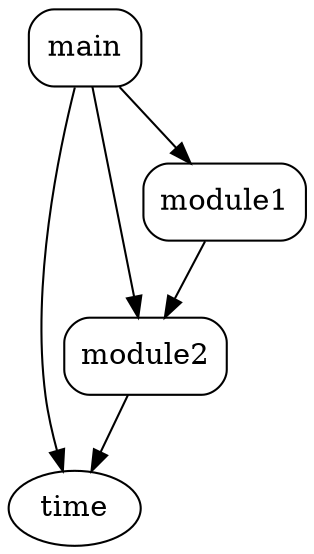digraph G {
	graph [name="Diagrama import simple", dpi=300];
	node [label="\N"];
	graph [bb="0,0,128,258"];
	main [shape=Mrecord, pos="35,239", width="0.75", height="0.51389"];
	time [shape=ellipse, pos="27,18", width="0.75", height="0.5"];
	module2 [shape=Mrecord, pos="58,91", width="0.89583", height="0.51389"];
	module1 [shape=Mrecord, pos="96,165", width="0.89583", height="0.51389"];
	main -> time [pos="e,22.536,36.047 30.511,220.57 23.288,190.34 10.43,126.25 16,72 16.877,63.455 18.531,54.255 20.294,45.958"];
	main -> module1 [pos="e,81.224,183.44 49.456,220.94 56.943,212.1 66.233,201.14 74.539,191.33"];
	module2 -> time [pos="e,34.222,35.54 50.496,72.813 46.825,64.406 42.331,54.112 38.259,44.787"];
	main -> module2 [pos="e,55.262,109.38 37.683,220.97 41.609,196.04 48.962,149.37 53.662,119.54"];
	module1 -> module2 [pos="e,67.205,109.44 86.995,146.94 82.517,138.45 77.005,128.01 71.993,118.51"];
}
